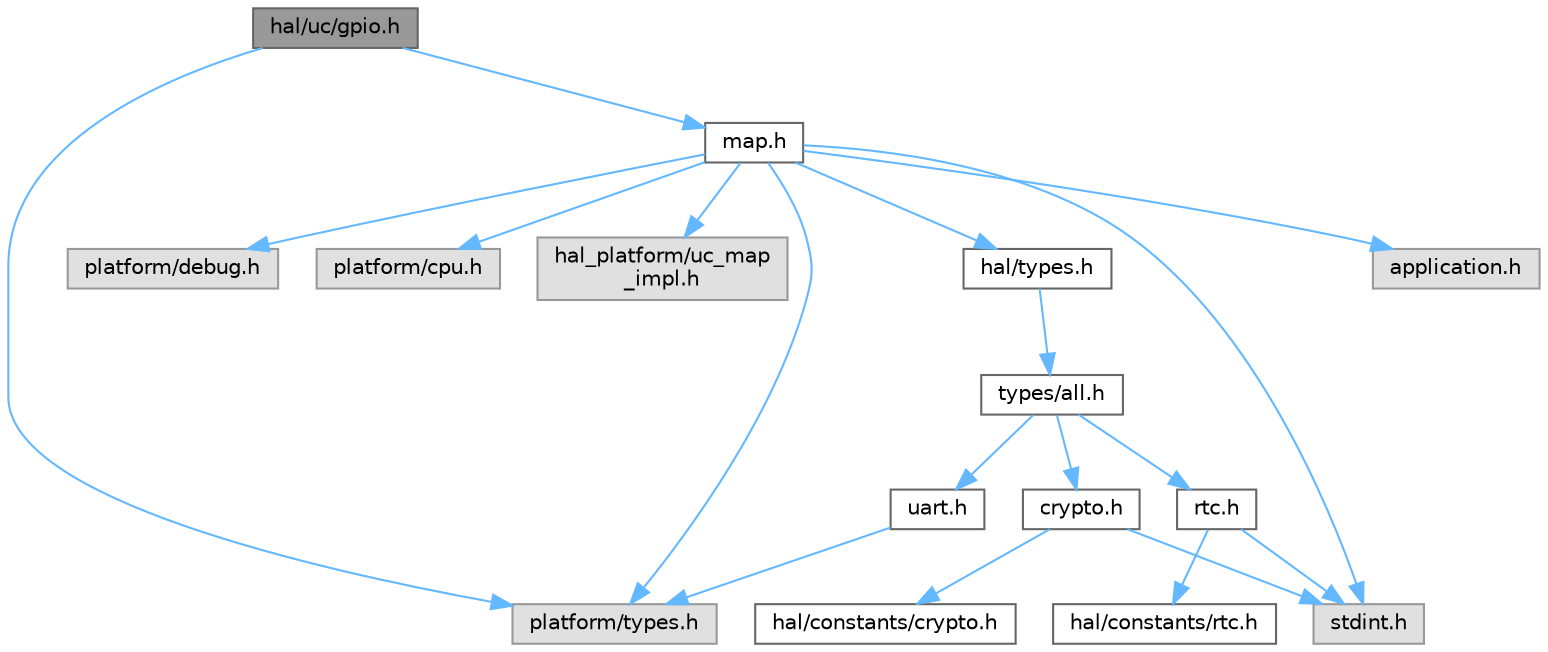 digraph "hal/uc/gpio.h"
{
 // INTERACTIVE_SVG=YES
 // LATEX_PDF_SIZE
  bgcolor="transparent";
  edge [fontname=Helvetica,fontsize=10,labelfontname=Helvetica,labelfontsize=10];
  node [fontname=Helvetica,fontsize=10,shape=box,height=0.2,width=0.4];
  Node1 [id="Node000001",label="hal/uc/gpio.h",height=0.2,width=0.4,color="gray40", fillcolor="grey60", style="filled", fontcolor="black",tooltip="HAL for uC GPIOs."];
  Node1 -> Node2 [id="edge1_Node000001_Node000002",color="steelblue1",style="solid",tooltip=" "];
  Node2 [id="Node000002",label="platform/types.h",height=0.2,width=0.4,color="grey60", fillcolor="#E0E0E0", style="filled",tooltip=" "];
  Node1 -> Node3 [id="edge2_Node000001_Node000003",color="steelblue1",style="solid",tooltip=" "];
  Node3 [id="Node000003",label="map.h",height=0.2,width=0.4,color="grey40", fillcolor="white", style="filled",URL="$map_8h.html",tooltip="HAL for uC Peripheral Map."];
  Node3 -> Node4 [id="edge3_Node000003_Node000004",color="steelblue1",style="solid",tooltip=" "];
  Node4 [id="Node000004",label="stdint.h",height=0.2,width=0.4,color="grey60", fillcolor="#E0E0E0", style="filled",tooltip=" "];
  Node3 -> Node2 [id="edge4_Node000003_Node000002",color="steelblue1",style="solid",tooltip=" "];
  Node3 -> Node5 [id="edge5_Node000003_Node000005",color="steelblue1",style="solid",tooltip=" "];
  Node5 [id="Node000005",label="hal/types.h",height=0.2,width=0.4,color="grey40", fillcolor="white", style="filled",URL="$types_8h.html",tooltip=" "];
  Node5 -> Node6 [id="edge6_Node000005_Node000006",color="steelblue1",style="solid",tooltip=" "];
  Node6 [id="Node000006",label="types/all.h",height=0.2,width=0.4,color="grey40", fillcolor="white", style="filled",URL="$types_2all_8h.html",tooltip=" "];
  Node6 -> Node7 [id="edge7_Node000006_Node000007",color="steelblue1",style="solid",tooltip=" "];
  Node7 [id="Node000007",label="crypto.h",height=0.2,width=0.4,color="grey40", fillcolor="white", style="filled",URL="$types_2crypto_8h.html",tooltip=" "];
  Node7 -> Node4 [id="edge8_Node000007_Node000004",color="steelblue1",style="solid",tooltip=" "];
  Node7 -> Node8 [id="edge9_Node000007_Node000008",color="steelblue1",style="solid",tooltip=" "];
  Node8 [id="Node000008",label="hal/constants/crypto.h",height=0.2,width=0.4,color="grey40", fillcolor="white", style="filled",URL="$constants_2crypto_8h.html",tooltip=" "];
  Node6 -> Node9 [id="edge10_Node000006_Node000009",color="steelblue1",style="solid",tooltip=" "];
  Node9 [id="Node000009",label="rtc.h",height=0.2,width=0.4,color="grey40", fillcolor="white", style="filled",URL="$types_2rtc_8h.html",tooltip=" "];
  Node9 -> Node4 [id="edge11_Node000009_Node000004",color="steelblue1",style="solid",tooltip=" "];
  Node9 -> Node10 [id="edge12_Node000009_Node000010",color="steelblue1",style="solid",tooltip=" "];
  Node10 [id="Node000010",label="hal/constants/rtc.h",height=0.2,width=0.4,color="grey40", fillcolor="white", style="filled",URL="$constants_2rtc_8h.html",tooltip=" "];
  Node6 -> Node11 [id="edge13_Node000006_Node000011",color="steelblue1",style="solid",tooltip=" "];
  Node11 [id="Node000011",label="uart.h",height=0.2,width=0.4,color="grey40", fillcolor="white", style="filled",URL="$types_2uart_8h.html",tooltip=" "];
  Node11 -> Node2 [id="edge14_Node000011_Node000002",color="steelblue1",style="solid",tooltip=" "];
  Node3 -> Node12 [id="edge15_Node000003_Node000012",color="steelblue1",style="solid",tooltip=" "];
  Node12 [id="Node000012",label="application.h",height=0.2,width=0.4,color="grey60", fillcolor="#E0E0E0", style="filled",tooltip=" "];
  Node3 -> Node13 [id="edge16_Node000003_Node000013",color="steelblue1",style="solid",tooltip=" "];
  Node13 [id="Node000013",label="platform/debug.h",height=0.2,width=0.4,color="grey60", fillcolor="#E0E0E0", style="filled",tooltip=" "];
  Node3 -> Node14 [id="edge17_Node000003_Node000014",color="steelblue1",style="solid",tooltip=" "];
  Node14 [id="Node000014",label="platform/cpu.h",height=0.2,width=0.4,color="grey60", fillcolor="#E0E0E0", style="filled",tooltip=" "];
  Node3 -> Node15 [id="edge18_Node000003_Node000015",color="steelblue1",style="solid",tooltip=" "];
  Node15 [id="Node000015",label="hal_platform/uc_map\l_impl.h",height=0.2,width=0.4,color="grey60", fillcolor="#E0E0E0", style="filled",tooltip=" "];
}
